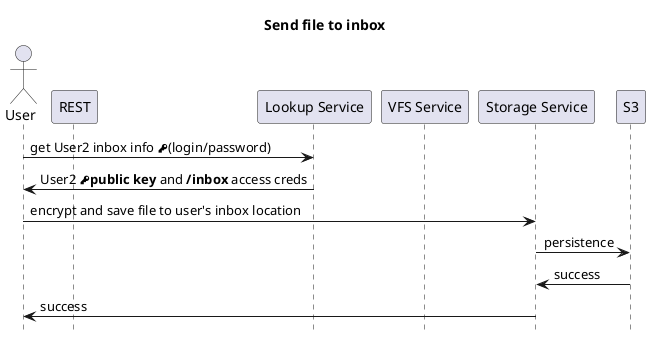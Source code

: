 @startuml
title Send file to inbox
hide footbox
actor User

participant "REST" as r
participant "Lookup Service" as ls
participant "VFS Service" as vs
participant "Storage Service" as ss
participant "S3" as s3


User->ls : get User2 inbox info <&key>(login/password)
ls->User : User2 **<&key>public key** and **/inbox** access creds


User->ss : encrypt and save file to user's inbox location
ss->s3 : persistence
s3->ss : success
ss->User : success
@enduml